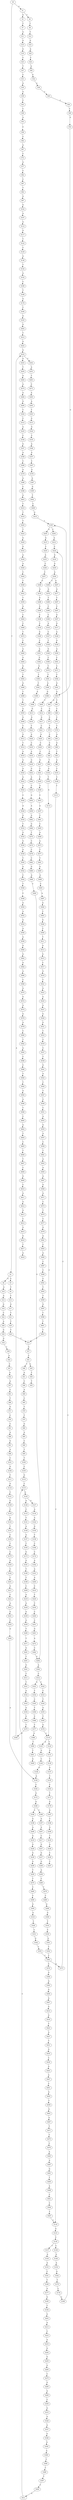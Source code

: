 strict digraph  {
	S0 -> S1 [ label = A ];
	S0 -> S2 [ label = T ];
	S1 -> S3 [ label = G ];
	S1 -> S4 [ label = C ];
	S2 -> S5 [ label = C ];
	S2 -> S6 [ label = G ];
	S3 -> S7 [ label = T ];
	S4 -> S8 [ label = T ];
	S5 -> S9 [ label = T ];
	S6 -> S10 [ label = G ];
	S7 -> S11 [ label = A ];
	S8 -> S12 [ label = T ];
	S9 -> S13 [ label = T ];
	S10 -> S14 [ label = A ];
	S11 -> S15 [ label = G ];
	S12 -> S16 [ label = G ];
	S13 -> S17 [ label = G ];
	S14 -> S18 [ label = G ];
	S15 -> S19 [ label = G ];
	S16 -> S20 [ label = A ];
	S17 -> S21 [ label = T ];
	S18 -> S22 [ label = C ];
	S19 -> S23 [ label = C ];
	S20 -> S24 [ label = C ];
	S21 -> S25 [ label = T ];
	S22 -> S26 [ label = A ];
	S23 -> S27 [ label = T ];
	S24 -> S28 [ label = A ];
	S25 -> S29 [ label = T ];
	S26 -> S30 [ label = G ];
	S27 -> S31 [ label = C ];
	S28 -> S32 [ label = G ];
	S29 -> S33 [ label = T ];
	S30 -> S34 [ label = G ];
	S31 -> S35 [ label = A ];
	S32 -> S36 [ label = A ];
	S33 -> S37 [ label = G ];
	S34 -> S38 [ label = C ];
	S35 -> S39 [ label = A ];
	S36 -> S40 [ label = C ];
	S37 -> S41 [ label = C ];
	S38 -> S42 [ label = A ];
	S39 -> S43 [ label = C ];
	S40 -> S44 [ label = C ];
	S41 -> S45 [ label = G ];
	S41 -> S46 [ label = T ];
	S42 -> S47 [ label = C ];
	S43 -> S48 [ label = C ];
	S44 -> S49 [ label = T ];
	S45 -> S50 [ label = T ];
	S46 -> S51 [ label = A ];
	S47 -> S52 [ label = G ];
	S48 -> S53 [ label = A ];
	S49 -> S54 [ label = G ];
	S50 -> S55 [ label = T ];
	S51 -> S56 [ label = C ];
	S52 -> S57 [ label = A ];
	S53 -> S58 [ label = C ];
	S54 -> S59 [ label = G ];
	S56 -> S60 [ label = A ];
	S57 -> S61 [ label = C ];
	S58 -> S62 [ label = C ];
	S59 -> S63 [ label = T ];
	S59 -> S64 [ label = G ];
	S60 -> S65 [ label = C ];
	S61 -> S66 [ label = T ];
	S62 -> S67 [ label = A ];
	S63 -> S68 [ label = C ];
	S64 -> S69 [ label = C ];
	S65 -> S70 [ label = T ];
	S66 -> S71 [ label = G ];
	S67 -> S72 [ label = C ];
	S68 -> S73 [ label = C ];
	S69 -> S74 [ label = C ];
	S70 -> S75 [ label = T ];
	S71 -> S76 [ label = C ];
	S72 -> S77 [ label = A ];
	S73 -> S78 [ label = T ];
	S74 -> S79 [ label = T ];
	S75 -> S80 [ label = G ];
	S76 -> S81 [ label = C ];
	S77 -> S82 [ label = C ];
	S78 -> S83 [ label = A ];
	S79 -> S84 [ label = C ];
	S80 -> S85 [ label = A ];
	S81 -> S86 [ label = A ];
	S82 -> S87 [ label = C ];
	S83 -> S88 [ label = G ];
	S84 -> S89 [ label = C ];
	S85 -> S90 [ label = C ];
	S86 -> S91 [ label = G ];
	S87 -> S92 [ label = T ];
	S88 -> S93 [ label = T ];
	S89 -> S94 [ label = C ];
	S90 -> S95 [ label = T ];
	S91 -> S96 [ label = A ];
	S92 -> S97 [ label = G ];
	S93 -> S98 [ label = A ];
	S94 -> S99 [ label = T ];
	S95 -> S100 [ label = T ];
	S96 -> S101 [ label = C ];
	S97 -> S102 [ label = G ];
	S98 -> S103 [ label = C ];
	S99 -> S104 [ label = A ];
	S100 -> S105 [ label = C ];
	S101 -> S106 [ label = G ];
	S102 -> S107 [ label = A ];
	S103 -> S108 [ label = C ];
	S104 -> S109 [ label = T ];
	S105 -> S110 [ label = G ];
	S106 -> S111 [ label = T ];
	S107 -> S112 [ label = A ];
	S108 -> S113 [ label = T ];
	S109 -> S114 [ label = G ];
	S110 -> S115 [ label = C ];
	S111 -> S116 [ label = G ];
	S112 -> S117 [ label = G ];
	S113 -> S118 [ label = C ];
	S114 -> S119 [ label = C ];
	S115 -> S120 [ label = G ];
	S116 -> S121 [ label = C ];
	S117 -> S122 [ label = T ];
	S118 -> S123 [ label = A ];
	S119 -> S124 [ label = T ];
	S119 -> S125 [ label = A ];
	S120 -> S126 [ label = A ];
	S120 -> S127 [ label = G ];
	S121 -> S128 [ label = G ];
	S122 -> S129 [ label = C ];
	S123 -> S130 [ label = C ];
	S124 -> S131 [ label = G ];
	S125 -> S132 [ label = G ];
	S126 -> S133 [ label = C ];
	S127 -> S134 [ label = A ];
	S128 -> S135 [ label = C ];
	S129 -> S136 [ label = A ];
	S130 -> S137 [ label = T ];
	S130 -> S138 [ label = C ];
	S131 -> S139 [ label = T ];
	S132 -> S140 [ label = C ];
	S133 -> S141 [ label = T ];
	S134 -> S142 [ label = A ];
	S135 -> S143 [ label = G ];
	S136 -> S144 [ label = T ];
	S137 -> S145 [ label = A ];
	S138 -> S146 [ label = A ];
	S139 -> S147 [ label = G ];
	S140 -> S148 [ label = G ];
	S141 -> S149 [ label = A ];
	S142 -> S150 [ label = G ];
	S143 -> S151 [ label = T ];
	S144 -> S152 [ label = A ];
	S145 -> S153 [ label = A ];
	S146 -> S154 [ label = A ];
	S147 -> S155 [ label = T ];
	S148 -> S156 [ label = A ];
	S149 -> S157 [ label = A ];
	S150 -> S158 [ label = T ];
	S151 -> S159 [ label = C ];
	S152 -> S160 [ label = C ];
	S153 -> S161 [ label = C ];
	S154 -> S162 [ label = G ];
	S155 -> S163 [ label = C ];
	S156 -> S164 [ label = C ];
	S157 -> S165 [ label = T ];
	S158 -> S166 [ label = C ];
	S159 -> S167 [ label = C ];
	S160 -> S168 [ label = T ];
	S161 -> S169 [ label = T ];
	S162 -> S170 [ label = T ];
	S163 -> S171 [ label = T ];
	S164 -> S172 [ label = G ];
	S165 -> S173 [ label = G ];
	S166 -> S174 [ label = C ];
	S167 -> S175 [ label = C ];
	S168 -> S176 [ label = A ];
	S169 -> S177 [ label = A ];
	S170 -> S178 [ label = C ];
	S171 -> S179 [ label = G ];
	S172 -> S180 [ label = G ];
	S173 -> S181 [ label = G ];
	S174 -> S182 [ label = A ];
	S175 -> S183 [ label = A ];
	S176 -> S184 [ label = C ];
	S177 -> S185 [ label = G ];
	S178 -> S186 [ label = G ];
	S179 -> S187 [ label = G ];
	S180 -> S188 [ label = T ];
	S180 -> S189 [ label = C ];
	S181 -> S190 [ label = T ];
	S182 -> S191 [ label = A ];
	S183 -> S192 [ label = C ];
	S184 -> S193 [ label = A ];
	S185 -> S194 [ label = T ];
	S186 -> S195 [ label = T ];
	S187 -> S196 [ label = T ];
	S188 -> S197 [ label = A ];
	S189 -> S198 [ label = A ];
	S190 -> S199 [ label = T ];
	S191 -> S200 [ label = A ];
	S192 -> S201 [ label = T ];
	S193 -> S202 [ label = G ];
	S194 -> S203 [ label = G ];
	S195 -> S204 [ label = C ];
	S195 -> S205 [ label = G ];
	S196 -> S206 [ label = G ];
	S197 -> S207 [ label = A ];
	S198 -> S208 [ label = A ];
	S199 -> S209 [ label = C ];
	S200 -> S210 [ label = C ];
	S201 -> S211 [ label = G ];
	S202 -> S212 [ label = T ];
	S203 -> S213 [ label = A ];
	S204 -> S214 [ label = A ];
	S205 -> S215 [ label = G ];
	S206 -> S216 [ label = T ];
	S207 -> S217 [ label = C ];
	S208 -> S218 [ label = G ];
	S209 -> S219 [ label = A ];
	S210 -> S220 [ label = T ];
	S211 -> S221 [ label = C ];
	S212 -> S222 [ label = G ];
	S213 -> S223 [ label = C ];
	S214 -> S224 [ label = C ];
	S215 -> S225 [ label = C ];
	S216 -> S226 [ label = A ];
	S217 -> S227 [ label = G ];
	S218 -> S228 [ label = G ];
	S219 -> S229 [ label = A ];
	S220 -> S230 [ label = C ];
	S221 -> S231 [ label = A ];
	S222 -> S232 [ label = A ];
	S223 -> S233 [ label = A ];
	S224 -> S234 [ label = G ];
	S225 -> S235 [ label = A ];
	S226 -> S236 [ label = C ];
	S227 -> S237 [ label = G ];
	S228 -> S238 [ label = G ];
	S229 -> S239 [ label = A ];
	S230 -> S240 [ label = C ];
	S231 -> S241 [ label = G ];
	S232 -> S242 [ label = C ];
	S232 -> S243 [ label = G ];
	S233 -> S244 [ label = G ];
	S234 -> S245 [ label = G ];
	S235 -> S246 [ label = C ];
	S236 -> S247 [ label = T ];
	S237 -> S248 [ label = G ];
	S238 -> S249 [ label = G ];
	S239 -> S250 [ label = G ];
	S240 -> S251 [ label = C ];
	S241 -> S252 [ label = C ];
	S242 -> S253 [ label = A ];
	S243 -> S254 [ label = T ];
	S244 -> S255 [ label = G ];
	S245 -> S256 [ label = A ];
	S246 -> S257 [ label = C ];
	S248 -> S258 [ label = A ];
	S249 -> S259 [ label = T ];
	S250 -> S260 [ label = T ];
	S251 -> S261 [ label = G ];
	S252 -> S262 [ label = G ];
	S253 -> S263 [ label = T ];
	S254 -> S264 [ label = A ];
	S255 -> S265 [ label = G ];
	S256 -> S266 [ label = C ];
	S256 -> S267 [ label = G ];
	S257 -> S268 [ label = G ];
	S258 -> S269 [ label = C ];
	S259 -> S270 [ label = T ];
	S260 -> S271 [ label = T ];
	S261 -> S272 [ label = A ];
	S262 -> S156 [ label = A ];
	S263 -> S273 [ label = C ];
	S264 -> S274 [ label = A ];
	S265 -> S275 [ label = C ];
	S266 -> S276 [ label = G ];
	S267 -> S277 [ label = G ];
	S268 -> S278 [ label = G ];
	S269 -> S279 [ label = T ];
	S270 -> S280 [ label = C ];
	S271 -> S281 [ label = G ];
	S272 -> S282 [ label = C ];
	S273 -> S283 [ label = A ];
	S274 -> S284 [ label = A ];
	S275 -> S285 [ label = G ];
	S276 -> S286 [ label = T ];
	S277 -> S287 [ label = T ];
	S278 -> S288 [ label = G ];
	S279 -> S289 [ label = C ];
	S280 -> S290 [ label = C ];
	S281 -> S291 [ label = T ];
	S282 -> S292 [ label = G ];
	S283 -> S293 [ label = A ];
	S284 -> S294 [ label = G ];
	S285 -> S295 [ label = A ];
	S286 -> S296 [ label = C ];
	S287 -> S297 [ label = C ];
	S288 -> S298 [ label = G ];
	S289 -> S299 [ label = G ];
	S290 -> S300 [ label = G ];
	S291 -> S301 [ label = G ];
	S292 -> S302 [ label = A ];
	S293 -> S303 [ label = T ];
	S294 -> S304 [ label = T ];
	S295 -> S305 [ label = C ];
	S296 -> S306 [ label = C ];
	S297 -> S307 [ label = A ];
	S298 -> S308 [ label = C ];
	S299 -> S309 [ label = G ];
	S300 -> S310 [ label = G ];
	S301 -> S311 [ label = T ];
	S302 -> S312 [ label = C ];
	S303 -> S313 [ label = G ];
	S304 -> S314 [ label = C ];
	S305 -> S315 [ label = G ];
	S306 -> S316 [ label = A ];
	S307 -> S317 [ label = G ];
	S308 -> S318 [ label = C ];
	S309 -> S319 [ label = T ];
	S310 -> S320 [ label = T ];
	S311 -> S321 [ label = T ];
	S312 -> S322 [ label = C ];
	S312 -> S323 [ label = G ];
	S313 -> S324 [ label = G ];
	S314 -> S325 [ label = A ];
	S315 -> S326 [ label = A ];
	S316 -> S327 [ label = C ];
	S317 -> S328 [ label = A ];
	S318 -> S329 [ label = G ];
	S319 -> S330 [ label = C ];
	S320 -> S331 [ label = C ];
	S321 -> S332 [ label = A ];
	S322 -> S333 [ label = C ];
	S323 -> S334 [ label = T ];
	S324 -> S335 [ label = C ];
	S325 -> S336 [ label = C ];
	S326 -> S337 [ label = G ];
	S327 -> S338 [ label = T ];
	S328 -> S339 [ label = G ];
	S329 -> S340 [ label = C ];
	S330 -> S341 [ label = G ];
	S331 -> S342 [ label = G ];
	S332 -> S343 [ label = C ];
	S333 -> S344 [ label = T ];
	S334 -> S345 [ label = C ];
	S335 -> S346 [ label = A ];
	S336 -> S347 [ label = G ];
	S337 -> S348 [ label = A ];
	S338 -> S349 [ label = G ];
	S339 -> S350 [ label = A ];
	S340 -> S351 [ label = A ];
	S341 -> S352 [ label = T ];
	S342 -> S353 [ label = T ];
	S343 -> S354 [ label = A ];
	S344 -> S355 [ label = A ];
	S345 -> S356 [ label = T ];
	S346 -> S357 [ label = A ];
	S347 -> S358 [ label = A ];
	S348 -> S359 [ label = G ];
	S349 -> S360 [ label = C ];
	S350 -> S361 [ label = C ];
	S351 -> S362 [ label = G ];
	S352 -> S363 [ label = C ];
	S353 -> S363 [ label = C ];
	S354 -> S364 [ label = G ];
	S355 -> S365 [ label = T ];
	S356 -> S366 [ label = C ];
	S357 -> S367 [ label = C ];
	S358 -> S368 [ label = C ];
	S359 -> S369 [ label = A ];
	S360 -> S370 [ label = T ];
	S361 -> S371 [ label = C ];
	S362 -> S372 [ label = G ];
	S363 -> S373 [ label = A ];
	S363 -> S374 [ label = C ];
	S364 -> S375 [ label = T ];
	S365 -> S376 [ label = G ];
	S366 -> S377 [ label = T ];
	S367 -> S378 [ label = A ];
	S368 -> S379 [ label = A ];
	S369 -> S380 [ label = C ];
	S370 -> S381 [ label = T ];
	S371 -> S382 [ label = T ];
	S372 -> S383 [ label = T ];
	S373 -> S224 [ label = C ];
	S374 -> S384 [ label = G ];
	S375 -> S385 [ label = G ];
	S376 -> S119 [ label = C ];
	S377 -> S386 [ label = G ];
	S378 -> S387 [ label = A ];
	S379 -> S388 [ label = A ];
	S380 -> S389 [ label = T ];
	S381 -> S390 [ label = A ];
	S382 -> S391 [ label = G ];
	S383 -> S392 [ label = C ];
	S384 -> S393 [ label = A ];
	S385 -> S232 [ label = A ];
	S386 -> S394 [ label = T ];
	S387 -> S395 [ label = G ];
	S388 -> S396 [ label = C ];
	S389 -> S397 [ label = T ];
	S390 -> S398 [ label = G ];
	S391 -> S59 [ label = G ];
	S392 -> S399 [ label = A ];
	S393 -> S400 [ label = G ];
	S394 -> S401 [ label = T ];
	S395 -> S402 [ label = T ];
	S396 -> S403 [ label = A ];
	S397 -> S404 [ label = C ];
	S398 -> S405 [ label = T ];
	S399 -> S406 [ label = T ];
	S400 -> S407 [ label = A ];
	S401 -> S408 [ label = G ];
	S402 -> S409 [ label = C ];
	S403 -> S410 [ label = T ];
	S404 -> S411 [ label = G ];
	S405 -> S412 [ label = C ];
	S406 -> S413 [ label = G ];
	S407 -> S414 [ label = G ];
	S409 -> S415 [ label = G ];
	S410 -> S416 [ label = T ];
	S411 -> S115 [ label = C ];
	S412 -> S417 [ label = G ];
	S413 -> S418 [ label = G ];
	S414 -> S419 [ label = G ];
	S415 -> S195 [ label = T ];
	S416 -> S420 [ label = T ];
	S417 -> S421 [ label = C ];
	S418 -> S422 [ label = T ];
	S419 -> S423 [ label = T ];
	S420 -> S424 [ label = T ];
	S421 -> S425 [ label = A ];
	S422 -> S426 [ label = A ];
	S423 -> S427 [ label = A ];
	S424 -> S428 [ label = G ];
	S425 -> S429 [ label = C ];
	S426 -> S430 [ label = C ];
	S427 -> S431 [ label = T ];
	S428 -> S432 [ label = G ];
	S429 -> S433 [ label = C ];
	S430 -> S434 [ label = A ];
	S431 -> S435 [ label = G ];
	S432 -> S436 [ label = A ];
	S433 -> S437 [ label = G ];
	S434 -> S438 [ label = G ];
	S435 -> S439 [ label = C ];
	S436 -> S440 [ label = A ];
	S437 -> S441 [ label = C ];
	S438 -> S442 [ label = G ];
	S439 -> S443 [ label = G ];
	S440 -> S444 [ label = C ];
	S441 -> S445 [ label = C ];
	S442 -> S446 [ label = A ];
	S443 -> S447 [ label = A ];
	S444 -> S448 [ label = T ];
	S445 -> S449 [ label = A ];
	S446 -> S450 [ label = C ];
	S447 -> S451 [ label = C ];
	S448 -> S452 [ label = A ];
	S449 -> S453 [ label = C ];
	S450 -> S454 [ label = G ];
	S451 -> S455 [ label = G ];
	S452 -> S456 [ label = T ];
	S453 -> S457 [ label = A ];
	S454 -> S458 [ label = A ];
	S455 -> S459 [ label = T ];
	S456 -> S460 [ label = A ];
	S457 -> S461 [ label = C ];
	S458 -> S462 [ label = A ];
	S459 -> S463 [ label = G ];
	S460 -> S464 [ label = C ];
	S461 -> S465 [ label = C ];
	S462 -> S466 [ label = G ];
	S463 -> S467 [ label = G ];
	S464 -> S468 [ label = C ];
	S465 -> S469 [ label = A ];
	S466 -> S470 [ label = T ];
	S467 -> S471 [ label = T ];
	S468 -> S472 [ label = T ];
	S469 -> S473 [ label = A ];
	S470 -> S474 [ label = C ];
	S471 -> S475 [ label = C ];
	S472 -> S476 [ label = C ];
	S473 -> S477 [ label = T ];
	S474 -> S478 [ label = C ];
	S475 -> S479 [ label = C ];
	S476 -> S480 [ label = A ];
	S477 -> S481 [ label = T ];
	S478 -> S482 [ label = C ];
	S479 -> S483 [ label = A ];
	S480 -> S484 [ label = G ];
	S481 -> S485 [ label = A ];
	S482 -> S486 [ label = G ];
	S483 -> S487 [ label = A ];
	S484 -> S488 [ label = G ];
	S485 -> S489 [ label = A ];
	S486 -> S490 [ label = A ];
	S487 -> S491 [ label = G ];
	S488 -> S492 [ label = T ];
	S489 -> S493 [ label = C ];
	S490 -> S494 [ label = C ];
	S491 -> S495 [ label = T ];
	S492 -> S496 [ label = G ];
	S493 -> S497 [ label = A ];
	S494 -> S292 [ label = G ];
	S495 -> S498 [ label = A ];
	S496 -> S499 [ label = T ];
	S497 -> S500 [ label = A ];
	S498 -> S501 [ label = C ];
	S499 -> S502 [ label = T ];
	S500 -> S503 [ label = C ];
	S501 -> S504 [ label = C ];
	S502 -> S505 [ label = A ];
	S503 -> S506 [ label = G ];
	S504 -> S507 [ label = T ];
	S505 -> S508 [ label = G ];
	S506 -> S509 [ label = C ];
	S507 -> S118 [ label = C ];
	S508 -> S510 [ label = T ];
	S509 -> S511 [ label = T ];
	S510 -> S512 [ label = G ];
	S511 -> S513 [ label = A ];
	S512 -> S514 [ label = T ];
	S513 -> S515 [ label = A ];
	S514 -> S516 [ label = A ];
	S515 -> S517 [ label = C ];
	S516 -> S518 [ label = A ];
	S517 -> S519 [ label = G ];
	S518 -> S520 [ label = A ];
	S519 -> S521 [ label = T ];
	S520 -> S522 [ label = A ];
	S521 -> S523 [ label = A ];
	S522 -> S524 [ label = A ];
	S523 -> S525 [ label = A ];
	S524 -> S526 [ label = C ];
	S525 -> S527 [ label = A ];
	S526 -> S528 [ label = A ];
	S527 -> S529 [ label = A ];
	S528 -> S530 [ label = G ];
	S529 -> S531 [ label = G ];
	S530 -> S532 [ label = T ];
	S531 -> S533 [ label = T ];
	S532 -> S534 [ label = G ];
	S533 -> S535 [ label = C ];
	S534 -> S536 [ label = G ];
	S535 -> S537 [ label = C ];
	S536 -> S538 [ label = A ];
	S537 -> S539 [ label = T ];
	S538 -> S540 [ label = T ];
	S539 -> S541 [ label = G ];
	S540 -> S542 [ label = A ];
	S541 -> S543 [ label = A ];
	S542 -> S544 [ label = C ];
	S543 -> S545 [ label = C ];
	S544 -> S546 [ label = T ];
	S545 -> S547 [ label = T ];
	S546 -> S548 [ label = C ];
	S547 -> S549 [ label = C ];
	S548 -> S550 [ label = A ];
	S549 -> S551 [ label = C ];
	S550 -> S552 [ label = A ];
	S551 -> S553 [ label = A ];
	S552 -> S554 [ label = G ];
	S553 -> S555 [ label = G ];
	S554 -> S556 [ label = A ];
	S555 -> S557 [ label = A ];
	S556 -> S558 [ label = A ];
	S557 -> S559 [ label = C ];
	S558 -> S560 [ label = G ];
	S559 -> S561 [ label = T ];
	S560 -> S562 [ label = A ];
	S561 -> S563 [ label = A ];
	S562 -> S564 [ label = A ];
	S563 -> S565 [ label = A ];
	S564 -> S566 [ label = A ];
	S565 -> S567 [ label = A ];
	S566 -> S568 [ label = C ];
	S567 -> S569 [ label = G ];
	S568 -> S570 [ label = A ];
	S569 -> S571 [ label = A ];
	S570 -> S572 [ label = G ];
	S571 -> S573 [ label = C ];
	S572 -> S574 [ label = A ];
	S573 -> S575 [ label = T ];
	S574 -> S576 [ label = A ];
	S575 -> S577 [ label = C ];
	S576 -> S578 [ label = A ];
	S577 -> S579 [ label = G ];
	S578 -> S580 [ label = C ];
	S579 -> S581 [ label = A ];
	S580 -> S582 [ label = T ];
	S581 -> S583 [ label = C ];
	S582 -> S584 [ label = A ];
	S583 -> S585 [ label = A ];
	S584 -> S586 [ label = C ];
	S585 -> S587 [ label = C ];
	S586 -> S588 [ label = C ];
	S587 -> S589 [ label = C ];
	S588 -> S590 [ label = T ];
	S589 -> S591 [ label = C ];
	S590 -> S592 [ label = T ];
	S591 -> S593 [ label = T ];
	S592 -> S594 [ label = A ];
	S593 -> S595 [ label = T ];
	S594 -> S596 [ label = A ];
	S595 -> S597 [ label = G ];
	S596 -> S598 [ label = T ];
	S597 -> S599 [ label = T ];
	S598 -> S600 [ label = C ];
	S599 -> S601 [ label = T ];
	S600 -> S602 [ label = A ];
	S601 -> S603 [ label = T ];
	S602 -> S604 [ label = T ];
	S603 -> S33 [ label = T ];
	S604 -> S605 [ label = C ];
	S605 -> S606 [ label = T ];
	S606 -> S607 [ label = T ];
	S607 -> S608 [ label = C ];
	S608 -> S609 [ label = G ];
	S609 -> S610 [ label = C ];
	S610 -> S611 [ label = A ];
	S611 -> S612 [ label = A ];
	S612 -> S613 [ label = G ];
	S613 -> S614 [ label = C ];
	S614 -> S615 [ label = G ];
	S615 -> S616 [ label = G ];
	S616 -> S617 [ label = T ];
	S617 -> S618 [ label = A ];
}
